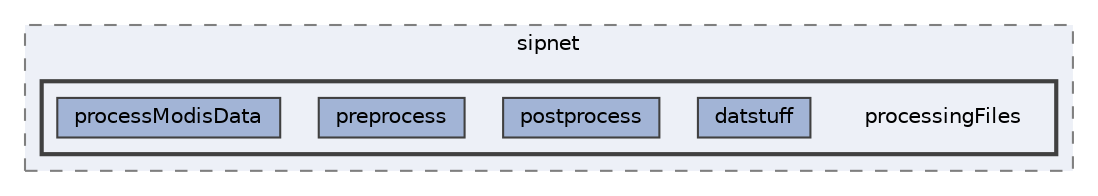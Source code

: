 digraph "processingFiles"
{
 // LATEX_PDF_SIZE
  bgcolor="transparent";
  edge [fontname=Helvetica,fontsize=10,labelfontname=Helvetica,labelfontsize=10];
  node [fontname=Helvetica,fontsize=10,shape=box,height=0.2,width=0.4];
  compound=true
  subgraph clusterdir_28c3b2f200bff85637bede5ea531c1ce {
    graph [ bgcolor="#edf0f7", pencolor="grey50", label="sipnet", fontname=Helvetica,fontsize=10 style="filled,dashed", URL="dir_28c3b2f200bff85637bede5ea531c1ce.html",tooltip=""]
  subgraph clusterdir_b57893dd221f48a2016e82a0c2022048 {
    graph [ bgcolor="#edf0f7", pencolor="grey25", label="", fontname=Helvetica,fontsize=10 style="filled,bold", URL="dir_b57893dd221f48a2016e82a0c2022048.html",tooltip=""]
    dir_b57893dd221f48a2016e82a0c2022048 [shape=plaintext, label="processingFiles"];
  dir_98f3cc6b9f9daa1e33018effc6daa0fe [label="datstuff", fillcolor="#a2b4d6", color="grey25", style="filled", URL="dir_98f3cc6b9f9daa1e33018effc6daa0fe.html",tooltip=""];
  dir_4bbff3ef3c60975266f1b7832017f7dc [label="postprocess", fillcolor="#a2b4d6", color="grey25", style="filled", URL="dir_4bbff3ef3c60975266f1b7832017f7dc.html",tooltip=""];
  dir_5999c482397eda47dc96feec36399914 [label="preprocess", fillcolor="#a2b4d6", color="grey25", style="filled", URL="dir_5999c482397eda47dc96feec36399914.html",tooltip=""];
  dir_1477811bf521b38ad44c5fca9e30a76f [label="processModisData", fillcolor="#a2b4d6", color="grey25", style="filled", URL="dir_1477811bf521b38ad44c5fca9e30a76f.html",tooltip=""];
  }
  }
}
